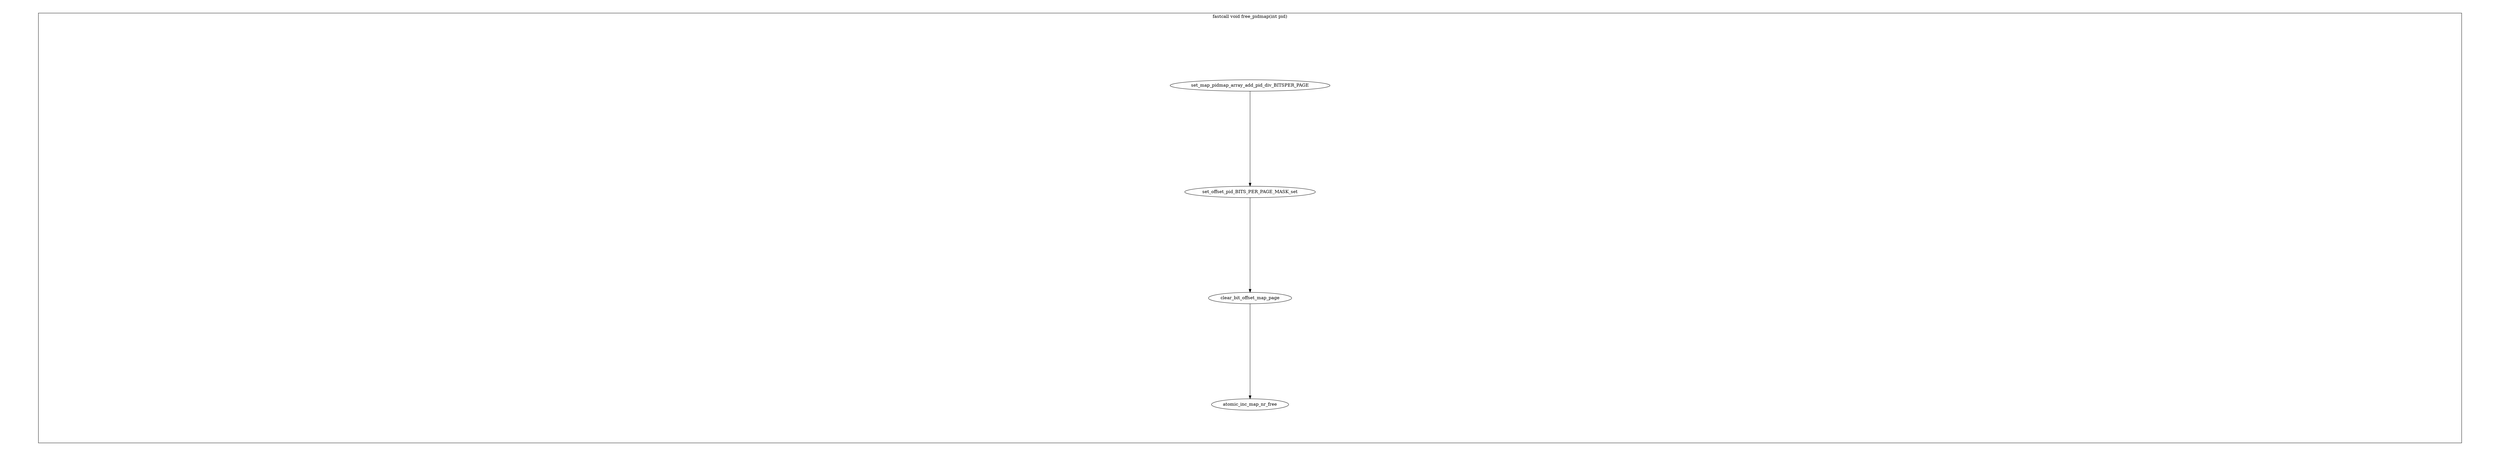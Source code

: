 digraph free_pidmap{
	size="110,20";
	ratio=fill;
	subgraph cluster_free_pidmap{
		label="fastcall void free_pidmap(int pid)";
		set_map_pidmap_array_add_pid_div_BITSPER_PAGE[label="set_map_pidmap_array_add_pid_div_BITSPER_PAGE"];
		set_offset_pid_BITS_PER_PAGE_MASK_set[label="set_offset_pid_BITS_PER_PAGE_MASK_set"];
		clear_bit_offset_map_page[label="clear_bit_offset_map_page"];
		atomic_inc_map_nr_free[label="atomic_inc_map_nr_free"];
                set_map_pidmap_array_add_pid_div_BITSPER_PAGE -> set_offset_pid_BITS_PER_PAGE_MASK_set;
                set_offset_pid_BITS_PER_PAGE_MASK_set -> clear_bit_offset_map_page;
                clear_bit_offset_map_page -> atomic_inc_map_nr_free;
        }
}
